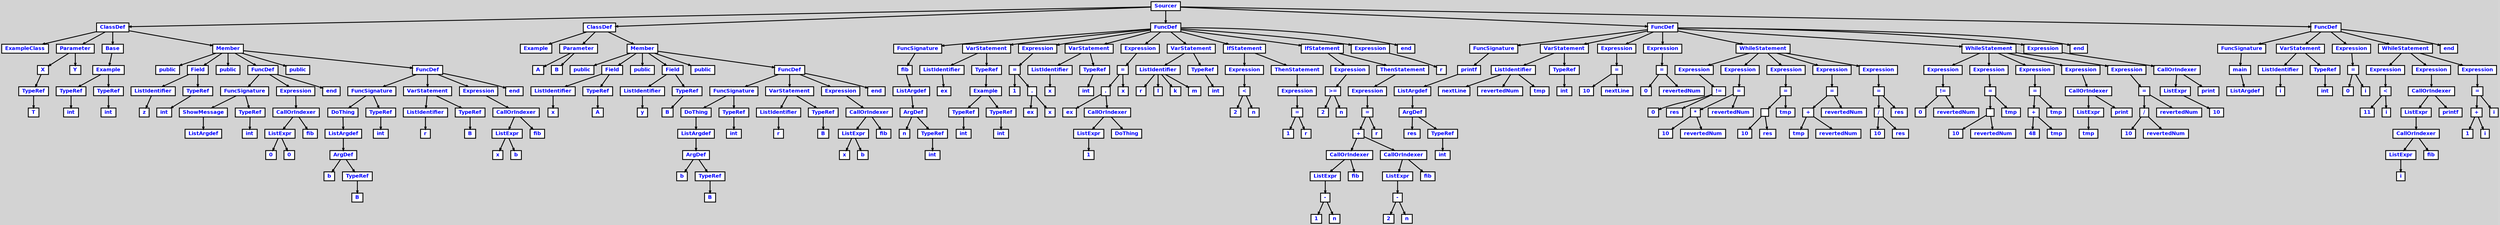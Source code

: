 digraph {

	ordering=out;
	ranksep=.4;
	bgcolor="lightgrey";  node [shape=box, fixedsize=false, fontsize=12, fontname="Helvetica-bold", fontcolor="blue"
	width=.25, height=.25, color="black", fillcolor="white", style="filled, solid, bold"];

	edge [arrowsize=.5, color="black", style="bold"]

	n000012C5984364D0[label="Sourcer"]
	n000012C5984090E0[label="ClassDef"]
	n000012C598408FA8[label="ExampleClass"]
	n000012C598409350[label="Parameter"]
	n000012C598401E50[label="X"]
	n000012C598401D18[label="TypeRef"]
	n000012C598401BE0[label="T"]
	n000012C598401F88[label="Y"]
	n000012C598409488[label="Base"]
	n000012C5984095C0[label="Example"]
	n000012C5984021F8[label="TypeRef"]
	n000012C598401AA8[label="int"]
	n000012C598402468[label="TypeRef"]
	n000012C5984020C0[label="int"]
	n000012C5984096F8[label="Member"]
	n000012C5984025A0[label="public"]
	n000012C598402CF0[label="Field"]
	n000012C598402810[label="ListIdentifier"]
	n000012C5984026D8[label="z"]
	n000012C598402BB8[label="TypeRef"]
	n000012C598402948[label="int"]
	n000012C598402E28[label="public"]
	n000012C5984053F0[label="FuncDef"]
	n000012C598403440[label="FuncSignature"]
	n000012C598403578[label="ShowMessage"]
	n000012C598403098[label="ListArgdef"]
	n000012C598403308[label="TypeRef"]
	n000012C598402F60[label="int"]
	n000012C598405660[label="Expression"]
	n000012C598405798[label="CallOrIndexer"]
	n000012C598404F10[label="ListExpr"]
	n000012C5984047C0[label="0"]
	n000012C598404B68[label="0"]
	n000012C598404688[label="fib"]
	n000012C5984042E0[label="end"]
	n000012C598405A08[label="public"]
	n000012C598408AC8[label="FuncDef"]
	n000012C598406500[label="FuncSignature"]
	n000012C598406638[label="DoThing"]
	n000012C598406158[label="ListArgdef"]
	n000012C598405EE8[label="ArgDef"]
	n000012C598405B40[label="b"]
	n000012C598405DB0[label="TypeRef"]
	n000012C598405C78[label="B"]
	n000012C5984063C8[label="TypeRef"]
	n000012C598406020[label="int"]
	n000012C598406B18[label="VarStatement"]
	n000012C5984068A8[label="ListIdentifier"]
	n000012C598406770[label="r"]
	n000012C598406D88[label="TypeRef"]
	n000012C598406C50[label="B"]
	n000012C598408D38[label="Expression"]
	n000012C598408E70[label="CallOrIndexer"]
	n000012C5984085E8[label="ListExpr"]
	n000012C598407E98[label="x"]
	n000012C598408240[label="b"]
	n000012C598407D60[label="fib"]
	n000012C5984079B8[label="end"]
	n000012C59840E288[label="ClassDef"]
	n000012C59840E150[label="Example"]
	n000012C59840E4F8[label="Parameter"]
	n000012C598409830[label="A"]
	n000012C598409968[label="B"]
	n000012C59840E630[label="Member"]
	n000012C598409AA0[label="public"]
	n000012C59840A1F0[label="Field"]
	n000012C598409D10[label="ListIdentifier"]
	n000012C598409BD8[label="x"]
	n000012C59840A0B8[label="TypeRef"]
	n000012C598409F80[label="A"]
	n000012C59840A328[label="public"]
	n000012C59840AA78[label="Field"]
	n000012C59840A598[label="ListIdentifier"]
	n000012C59840A460[label="y"]
	n000012C59840A940[label="TypeRef"]
	n000012C59840A808[label="B"]
	n000012C59840ABB0[label="public"]
	n000012C59840DC70[label="FuncDef"]
	n000012C59840B6A8[label="FuncSignature"]
	n000012C59840B7E0[label="DoThing"]
	n000012C59840B300[label="ListArgdef"]
	n000012C59840B090[label="ArgDef"]
	n000012C59840ACE8[label="b"]
	n000012C59840AF58[label="TypeRef"]
	n000012C59840AE20[label="B"]
	n000012C59840B570[label="TypeRef"]
	n000012C59840B1C8[label="int"]
	n000012C59840BCC0[label="VarStatement"]
	n000012C59840BA50[label="ListIdentifier"]
	n000012C59840B918[label="r"]
	n000012C59840BF30[label="TypeRef"]
	n000012C59840BDF8[label="B"]
	n000012C59840DEE0[label="Expression"]
	n000012C59840E018[label="CallOrIndexer"]
	n000012C59840D790[label="ListExpr"]
	n000012C59840D040[label="x"]
	n000012C59840D3E8[label="b"]
	n000012C59840CF08[label="fib"]
	n000012C59840CB60[label="end"]
	n000012C59841CB50[label="FuncDef"]
	n000012C59840ED80[label="FuncSignature"]
	n000012C59840EEB8[label="fib"]
	n000012C59840EC48[label="ListArgdef"]
	n000012C59840E9D8[label="ArgDef"]
	n000012C59840E768[label="n"]
	n000012C59840E8A0[label="TypeRef"]
	n000012C59840E3C0[label="int"]
	n000012C59840F740[label="VarStatement"]
	n000012C59840F128[label="ListIdentifier"]
	n000012C59840EFF0[label="ex"]
	n000012C59840FAE8[label="TypeRef"]
	n000012C59840F9B0[label="Example"]
	n000012C59840F608[label="TypeRef"]
	n000012C59840F398[label="int"]
	n000012C59840F878[label="TypeRef"]
	n000012C59840F4D0[label="int"]
	n000012C598410E68[label="Expression"]
	n000012C598410FA0[label="="]
	n000012C598410BF8[label="1"]
	n000012C598410AC0[label="."]
	n000012C598410850[label="ex"]
	n000012C598410718[label="x"]
	n000012C598411480[label="VarStatement"]
	n000012C5984110D8[label="ListIdentifier"]
	n000012C5984105E0[label="x"]
	n000012C5984115B8[label="TypeRef"]
	n000012C598411348[label="int"]
	n000012C598412938[label="Expression"]
	n000012C598413DF0[label="="]
	n000012C598413F28[label="."]
	n000012C598412CE0[label="ex"]
	n000012C598413B80[label="CallOrIndexer"]
	n000012C5984132F8[label="ListExpr"]
	n000012C598412F50[label="1"]
	n000012C598412E18[label="DoThing"]
	n000012C598411960[label="x"]
	n000012C598414678[label="VarStatement"]
	n000012C598413A48[label="ListIdentifier"]
	n000012C598412800[label="r"]
	n000012C598414060[label="l"]
	n000012C598414198[label="k"]
	n000012C5984142D0[label="m"]
	n000012C5984147B0[label="TypeRef"]
	n000012C598414540[label="int"]
	n000012C598416010[label="IfStatement"]
	n000012C598416628[label="Expression"]
	n000012C5984153E0[label="<"]
	n000012C598415650[label="2"]
	n000012C598414B58[label="n"]
	n000012C598416898[label="ThenStatement"]
	n000012C598416280[label="Expression"]
	n000012C598416760[label="="]
	n000012C5984163B8[label="1"]
	n000012C598415B30[label="r"]
	n000012C59841A1E0[label="IfStatement"]
	n000012C59841AF48[label="Expression"]
	n000012C5984174C8[label=">="]
	n000012C598417738[label="2"]
	n000012C598416C40[label="n"]
	n000012C59841C2C8[label="ThenStatement"]
	n000012C59841A318[label="Expression"]
	n000012C59841B080[label="="]
	n000012C59841B2F0[label="+"]
	n000012C59841C670[label="CallOrIndexer"]
	n000012C59841BB78[label="ListExpr"]
	n000012C59841BA40[label="-"]
	n000012C59841BCB0[label="1"]
	n000012C59841B7D0[label="n"]
	n000012C59841B698[label="fib"]
	n000012C59841B1B8[label="CallOrIndexer"]
	n000012C59841ABA0[label="ListExpr"]
	n000012C59841AA68[label="-"]
	n000012C59841ACD8[label="2"]
	n000012C59841A7F8[label="n"]
	n000012C59841A6C0[label="fib"]
	n000012C598417C18[label="r"]
	n000012C59841CC88[label="Expression"]
	n000012C59841C8E0[label="r"]
	n000012C59841C7A8[label="end"]
	n000012C59842F108[label="FuncDef"]
	n000012C59841D510[label="FuncSignature"]
	n000012C59841D648[label="printf"]
	n000012C59841D3D8[label="ListArgdef"]
	n000012C59841D168[label="ArgDef"]
	n000012C59841CEF8[label="res"]
	n000012C59841D030[label="TypeRef"]
	n000012C59841CDC0[label="int"]
	n000012C59841DED0[label="VarStatement"]
	n000012C59841D8B8[label="ListIdentifier"]
	n000012C59841D780[label="nextLine"]
	n000012C59841D9F0[label="revertedNum"]
	n000012C59841DB28[label="tmp"]
	n000012C59841E008[label="TypeRef"]
	n000012C59841DD98[label="int"]
	n000012C59841EB00[label="Expression"]
	n000012C59841EFE0[label="="]
	n000012C59841EC38[label="10"]
	n000012C59841E3B0[label="nextLine"]
	n000012C59841F9A0[label="Expression"]
	n000012C59841FE80[label="="]
	n000012C59841FAD8[label="0"]
	n000012C59841F250[label="revertedNum"]
	n000012C598426138[label="WhileStatement"]
	n000012C5984263A8[label="Expression"]
	n000012C598420978[label="!="]
	n000012C598420BE8[label="0"]
	n000012C5984200F0[label="res"]
	n000012C598421CF8[label="Expression"]
	n000012C598422310[label="="]
	n000012C5984221D8[label="*"]
	n000012C598422448[label="10"]
	n000012C598421F68[label="revertedNum"]
	n000012C5984210C8[label="revertedNum"]
	n000012C598423420[label="Expression"]
	n000012C598423A38[label="="]
	n000012C598423900[label=""]
	n000012C598423B70[label="10"]
	n000012C598423690[label="res"]
	n000012C5984227F0[label="tmp"]
	n000012C598424B48[label="Expression"]
	n000012C598425160[label="="]
	n000012C598425028[label="+"]
	n000012C598425298[label="tmp"]
	n000012C598424DB8[label="revertedNum"]
	n000012C598423F18[label="revertedNum"]
	n000012C598426270[label="Expression"]
	n000012C598426888[label="="]
	n000012C598426750[label="/"]
	n000012C5984269C0[label="10"]
	n000012C5984264E0[label="res"]
	n000012C598425640[label="res"]
	n000012C59842D158[label="WhileStatement"]
	n000012C59842D3C8[label="Expression"]
	n000012C598427728[label="!="]
	n000012C598427998[label="0"]
	n000012C598426EA0[label="revertedNum"]
	n000012C598428AA8[label="Expression"]
	n000012C5984290C0[label="="]
	n000012C598428F88[label=""]
	n000012C5984291F8[label="10"]
	n000012C598428D18[label="revertedNum"]
	n000012C598427E78[label="tmp"]
	n000012C59842A1D0[label="Expression"]
	n000012C59842A7E8[label="="]
	n000012C59842A6B0[label="+"]
	n000012C59842A920[label="48"]
	n000012C59842A440[label="tmp"]
	n000012C5984295A0[label="tmp"]
	n000012C59842C180[label="Expression"]
	n000012C59842C2B8[label="CallOrIndexer"]
	n000012C59842BA30[label="ListExpr"]
	n000012C59842B688[label="tmp"]
	n000012C59842B550[label="print"]
	n000012C59842D290[label="Expression"]
	n000012C59842D8A8[label="="]
	n000012C59842D770[label="/"]
	n000012C59842D9E0[label="10"]
	n000012C59842D500[label="revertedNum"]
	n000012C59842C660[label="revertedNum"]
	n000012C59842F378[label="Expression"]
	n000012C59842F4B0[label="CallOrIndexer"]
	n000012C59842EC28[label="ListExpr"]
	n000012C59842E880[label="10"]
	n000012C59842E748[label="print"]
	n000012C59842E3A0[label="end"]
	n000012C598434C70[label="FuncDef"]
	n000012C59842F858[label="FuncSignature"]
	n000012C59842F990[label="main"]
	n000012C59842F720[label="ListArgdef"]
	n000012C59842FFA8[label="VarStatement"]
	n000012C59842FC00[label="ListIdentifier"]
	n000012C59842FAC8[label="i"]
	n000012C5984300E0[label="TypeRef"]
	n000012C59842FE70[label="int"]
	n000012C598430BD8[label="Expression"]
	n000012C5984310B8[label="="]
	n000012C598430D10[label="0"]
	n000012C598430488[label="i"]
	n000012C5984359D8[label="WhileStatement"]
	n000012C598435C48[label="Expression"]
	n000012C598431BB0[label="<"]
	n000012C598431E20[label="11"]
	n000012C598431328[label="i"]
	n000012C598434A00[label="Expression"]
	n000012C598434B38[label="CallOrIndexer"]
	n000012C598434178[label="ListExpr"]
	n000012C5984342B0[label="CallOrIndexer"]
	n000012C598433A28[label="ListExpr"]
	n000012C598433680[label="i"]
	n000012C598433548[label="fib"]
	n000012C5984332D8[label="printf"]
	n000012C598435B10[label="Expression"]
	n000012C598436128[label="="]
	n000012C598435FF0[label="+"]
	n000012C598436260[label="1"]
	n000012C598435D80[label="i"]
	n000012C598434EE0[label="i"]
	n000012C598430F80[label="end"]

		n000012C5984364D0 -> n000012C5984090E0		// Sourcer -> ClassDef
		n000012C5984090E0 -> n000012C598408FA8		// ClassDef -> ExampleClass
		n000012C5984090E0 -> n000012C598409350		// ClassDef -> Parameter
		n000012C598409350 -> n000012C598401E50		// Parameter -> X
		n000012C598401E50 -> n000012C598401D18		// X -> TypeRef
		n000012C598401D18 -> n000012C598401BE0		// TypeRef -> T
		n000012C598409350 -> n000012C598401F88		// Parameter -> Y
		n000012C5984090E0 -> n000012C598409488		// ClassDef -> Base
		n000012C598409488 -> n000012C5984095C0		// Base -> Example
		n000012C5984095C0 -> n000012C5984021F8		// Example -> TypeRef
		n000012C5984021F8 -> n000012C598401AA8		// TypeRef -> int
		n000012C5984095C0 -> n000012C598402468		// Example -> TypeRef
		n000012C598402468 -> n000012C5984020C0		// TypeRef -> int
		n000012C5984090E0 -> n000012C5984096F8		// ClassDef -> Member
		n000012C5984096F8 -> n000012C5984025A0		// Member -> public
		n000012C5984096F8 -> n000012C598402CF0		// Member -> Field
		n000012C598402CF0 -> n000012C598402810		// Field -> ListIdentifier
		n000012C598402810 -> n000012C5984026D8		// ListIdentifier -> z
		n000012C598402CF0 -> n000012C598402BB8		// Field -> TypeRef
		n000012C598402BB8 -> n000012C598402948		// TypeRef -> int
		n000012C5984096F8 -> n000012C598402E28		// Member -> public
		n000012C5984096F8 -> n000012C5984053F0		// Member -> FuncDef
		n000012C5984053F0 -> n000012C598403440		// FuncDef -> FuncSignature
		n000012C598403440 -> n000012C598403578		// FuncSignature -> ShowMessage
		n000012C598403578 -> n000012C598403098		// ShowMessage -> ListArgdef
		n000012C598403440 -> n000012C598403308		// FuncSignature -> TypeRef
		n000012C598403308 -> n000012C598402F60		// TypeRef -> int
		n000012C5984053F0 -> n000012C598405660		// FuncDef -> Expression
		n000012C598405660 -> n000012C598405798		// Expression -> CallOrIndexer
		n000012C598405798 -> n000012C598404F10		// CallOrIndexer -> ListExpr
		n000012C598404F10 -> n000012C5984047C0		// ListExpr -> 0
		n000012C598404F10 -> n000012C598404B68		// ListExpr -> 0
		n000012C598405798 -> n000012C598404688		// CallOrIndexer -> fib
		n000012C5984053F0 -> n000012C5984042E0		// FuncDef -> end
		n000012C5984096F8 -> n000012C598405A08		// Member -> public
		n000012C5984096F8 -> n000012C598408AC8		// Member -> FuncDef
		n000012C598408AC8 -> n000012C598406500		// FuncDef -> FuncSignature
		n000012C598406500 -> n000012C598406638		// FuncSignature -> DoThing
		n000012C598406638 -> n000012C598406158		// DoThing -> ListArgdef
		n000012C598406158 -> n000012C598405EE8		// ListArgdef -> ArgDef
		n000012C598405EE8 -> n000012C598405B40		// ArgDef -> b
		n000012C598405EE8 -> n000012C598405DB0		// ArgDef -> TypeRef
		n000012C598405DB0 -> n000012C598405C78		// TypeRef -> B
		n000012C598406500 -> n000012C5984063C8		// FuncSignature -> TypeRef
		n000012C5984063C8 -> n000012C598406020		// TypeRef -> int
		n000012C598408AC8 -> n000012C598406B18		// FuncDef -> VarStatement
		n000012C598406B18 -> n000012C5984068A8		// VarStatement -> ListIdentifier
		n000012C5984068A8 -> n000012C598406770		// ListIdentifier -> r
		n000012C598406B18 -> n000012C598406D88		// VarStatement -> TypeRef
		n000012C598406D88 -> n000012C598406C50		// TypeRef -> B
		n000012C598408AC8 -> n000012C598408D38		// FuncDef -> Expression
		n000012C598408D38 -> n000012C598408E70		// Expression -> CallOrIndexer
		n000012C598408E70 -> n000012C5984085E8		// CallOrIndexer -> ListExpr
		n000012C5984085E8 -> n000012C598407E98		// ListExpr -> x
		n000012C5984085E8 -> n000012C598408240		// ListExpr -> b
		n000012C598408E70 -> n000012C598407D60		// CallOrIndexer -> fib
		n000012C598408AC8 -> n000012C5984079B8		// FuncDef -> end
		n000012C5984364D0 -> n000012C59840E288		// Sourcer -> ClassDef
		n000012C59840E288 -> n000012C59840E150		// ClassDef -> Example
		n000012C59840E288 -> n000012C59840E4F8		// ClassDef -> Parameter
		n000012C59840E4F8 -> n000012C598409830		// Parameter -> A
		n000012C59840E4F8 -> n000012C598409968		// Parameter -> B
		n000012C59840E288 -> n000012C59840E630		// ClassDef -> Member
		n000012C59840E630 -> n000012C598409AA0		// Member -> public
		n000012C59840E630 -> n000012C59840A1F0		// Member -> Field
		n000012C59840A1F0 -> n000012C598409D10		// Field -> ListIdentifier
		n000012C598409D10 -> n000012C598409BD8		// ListIdentifier -> x
		n000012C59840A1F0 -> n000012C59840A0B8		// Field -> TypeRef
		n000012C59840A0B8 -> n000012C598409F80		// TypeRef -> A
		n000012C59840E630 -> n000012C59840A328		// Member -> public
		n000012C59840E630 -> n000012C59840AA78		// Member -> Field
		n000012C59840AA78 -> n000012C59840A598		// Field -> ListIdentifier
		n000012C59840A598 -> n000012C59840A460		// ListIdentifier -> y
		n000012C59840AA78 -> n000012C59840A940		// Field -> TypeRef
		n000012C59840A940 -> n000012C59840A808		// TypeRef -> B
		n000012C59840E630 -> n000012C59840ABB0		// Member -> public
		n000012C59840E630 -> n000012C59840DC70		// Member -> FuncDef
		n000012C59840DC70 -> n000012C59840B6A8		// FuncDef -> FuncSignature
		n000012C59840B6A8 -> n000012C59840B7E0		// FuncSignature -> DoThing
		n000012C59840B7E0 -> n000012C59840B300		// DoThing -> ListArgdef
		n000012C59840B300 -> n000012C59840B090		// ListArgdef -> ArgDef
		n000012C59840B090 -> n000012C59840ACE8		// ArgDef -> b
		n000012C59840B090 -> n000012C59840AF58		// ArgDef -> TypeRef
		n000012C59840AF58 -> n000012C59840AE20		// TypeRef -> B
		n000012C59840B6A8 -> n000012C59840B570		// FuncSignature -> TypeRef
		n000012C59840B570 -> n000012C59840B1C8		// TypeRef -> int
		n000012C59840DC70 -> n000012C59840BCC0		// FuncDef -> VarStatement
		n000012C59840BCC0 -> n000012C59840BA50		// VarStatement -> ListIdentifier
		n000012C59840BA50 -> n000012C59840B918		// ListIdentifier -> r
		n000012C59840BCC0 -> n000012C59840BF30		// VarStatement -> TypeRef
		n000012C59840BF30 -> n000012C59840BDF8		// TypeRef -> B
		n000012C59840DC70 -> n000012C59840DEE0		// FuncDef -> Expression
		n000012C59840DEE0 -> n000012C59840E018		// Expression -> CallOrIndexer
		n000012C59840E018 -> n000012C59840D790		// CallOrIndexer -> ListExpr
		n000012C59840D790 -> n000012C59840D040		// ListExpr -> x
		n000012C59840D790 -> n000012C59840D3E8		// ListExpr -> b
		n000012C59840E018 -> n000012C59840CF08		// CallOrIndexer -> fib
		n000012C59840DC70 -> n000012C59840CB60		// FuncDef -> end
		n000012C5984364D0 -> n000012C59841CB50		// Sourcer -> FuncDef
		n000012C59841CB50 -> n000012C59840ED80		// FuncDef -> FuncSignature
		n000012C59840ED80 -> n000012C59840EEB8		// FuncSignature -> fib
		n000012C59840EEB8 -> n000012C59840EC48		// fib -> ListArgdef
		n000012C59840EC48 -> n000012C59840E9D8		// ListArgdef -> ArgDef
		n000012C59840E9D8 -> n000012C59840E768		// ArgDef -> n
		n000012C59840E9D8 -> n000012C59840E8A0		// ArgDef -> TypeRef
		n000012C59840E8A0 -> n000012C59840E3C0		// TypeRef -> int
		n000012C59841CB50 -> n000012C59840F740		// FuncDef -> VarStatement
		n000012C59840F740 -> n000012C59840F128		// VarStatement -> ListIdentifier
		n000012C59840F128 -> n000012C59840EFF0		// ListIdentifier -> ex
		n000012C59840F740 -> n000012C59840FAE8		// VarStatement -> TypeRef
		n000012C59840FAE8 -> n000012C59840F9B0		// TypeRef -> Example
		n000012C59840F9B0 -> n000012C59840F608		// Example -> TypeRef
		n000012C59840F608 -> n000012C59840F398		// TypeRef -> int
		n000012C59840F9B0 -> n000012C59840F878		// Example -> TypeRef
		n000012C59840F878 -> n000012C59840F4D0		// TypeRef -> int
		n000012C59841CB50 -> n000012C598410E68		// FuncDef -> Expression
		n000012C598410E68 -> n000012C598410FA0		// Expression -> =
		n000012C598410FA0 -> n000012C598410BF8		// = -> 1
		n000012C598410FA0 -> n000012C598410AC0		// = -> .
		n000012C598410AC0 -> n000012C598410850		// . -> ex
		n000012C598410AC0 -> n000012C598410718		// . -> x
		n000012C59841CB50 -> n000012C598411480		// FuncDef -> VarStatement
		n000012C598411480 -> n000012C5984110D8		// VarStatement -> ListIdentifier
		n000012C5984110D8 -> n000012C5984105E0		// ListIdentifier -> x
		n000012C598411480 -> n000012C5984115B8		// VarStatement -> TypeRef
		n000012C5984115B8 -> n000012C598411348		// TypeRef -> int
		n000012C59841CB50 -> n000012C598412938		// FuncDef -> Expression
		n000012C598412938 -> n000012C598413DF0		// Expression -> =
		n000012C598413DF0 -> n000012C598413F28		// = -> .
		n000012C598413F28 -> n000012C598412CE0		// . -> ex
		n000012C598413F28 -> n000012C598413B80		// . -> CallOrIndexer
		n000012C598413B80 -> n000012C5984132F8		// CallOrIndexer -> ListExpr
		n000012C5984132F8 -> n000012C598412F50		// ListExpr -> 1
		n000012C598413B80 -> n000012C598412E18		// CallOrIndexer -> DoThing
		n000012C598413DF0 -> n000012C598411960		// = -> x
		n000012C59841CB50 -> n000012C598414678		// FuncDef -> VarStatement
		n000012C598414678 -> n000012C598413A48		// VarStatement -> ListIdentifier
		n000012C598413A48 -> n000012C598412800		// ListIdentifier -> r
		n000012C598413A48 -> n000012C598414060		// ListIdentifier -> l
		n000012C598413A48 -> n000012C598414198		// ListIdentifier -> k
		n000012C598413A48 -> n000012C5984142D0		// ListIdentifier -> m
		n000012C598414678 -> n000012C5984147B0		// VarStatement -> TypeRef
		n000012C5984147B0 -> n000012C598414540		// TypeRef -> int
		n000012C59841CB50 -> n000012C598416010		// FuncDef -> IfStatement
		n000012C598416010 -> n000012C598416628		// IfStatement -> Expression
		n000012C598416628 -> n000012C5984153E0		// Expression -> <
		n000012C5984153E0 -> n000012C598415650		// < -> 2
		n000012C5984153E0 -> n000012C598414B58		// < -> n
		n000012C598416010 -> n000012C598416898		// IfStatement -> ThenStatement
		n000012C598416898 -> n000012C598416280		// ThenStatement -> Expression
		n000012C598416280 -> n000012C598416760		// Expression -> =
		n000012C598416760 -> n000012C5984163B8		// = -> 1
		n000012C598416760 -> n000012C598415B30		// = -> r
		n000012C59841CB50 -> n000012C59841A1E0		// FuncDef -> IfStatement
		n000012C59841A1E0 -> n000012C59841AF48		// IfStatement -> Expression
		n000012C59841AF48 -> n000012C5984174C8		// Expression -> >=
		n000012C5984174C8 -> n000012C598417738		// >= -> 2
		n000012C5984174C8 -> n000012C598416C40		// >= -> n
		n000012C59841A1E0 -> n000012C59841C2C8		// IfStatement -> ThenStatement
		n000012C59841C2C8 -> n000012C59841A318		// ThenStatement -> Expression
		n000012C59841A318 -> n000012C59841B080		// Expression -> =
		n000012C59841B080 -> n000012C59841B2F0		// = -> +
		n000012C59841B2F0 -> n000012C59841C670		// + -> CallOrIndexer
		n000012C59841C670 -> n000012C59841BB78		// CallOrIndexer -> ListExpr
		n000012C59841BB78 -> n000012C59841BA40		// ListExpr -> -
		n000012C59841BA40 -> n000012C59841BCB0		// - -> 1
		n000012C59841BA40 -> n000012C59841B7D0		// - -> n
		n000012C59841C670 -> n000012C59841B698		// CallOrIndexer -> fib
		n000012C59841B2F0 -> n000012C59841B1B8		// + -> CallOrIndexer
		n000012C59841B1B8 -> n000012C59841ABA0		// CallOrIndexer -> ListExpr
		n000012C59841ABA0 -> n000012C59841AA68		// ListExpr -> -
		n000012C59841AA68 -> n000012C59841ACD8		// - -> 2
		n000012C59841AA68 -> n000012C59841A7F8		// - -> n
		n000012C59841B1B8 -> n000012C59841A6C0		// CallOrIndexer -> fib
		n000012C59841B080 -> n000012C598417C18		// = -> r
		n000012C59841CB50 -> n000012C59841CC88		// FuncDef -> Expression
		n000012C59841CC88 -> n000012C59841C8E0		// Expression -> r
		n000012C59841CB50 -> n000012C59841C7A8		// FuncDef -> end
		n000012C5984364D0 -> n000012C59842F108		// Sourcer -> FuncDef
		n000012C59842F108 -> n000012C59841D510		// FuncDef -> FuncSignature
		n000012C59841D510 -> n000012C59841D648		// FuncSignature -> printf
		n000012C59841D648 -> n000012C59841D3D8		// printf -> ListArgdef
		n000012C59841D3D8 -> n000012C59841D168		// ListArgdef -> ArgDef
		n000012C59841D168 -> n000012C59841CEF8		// ArgDef -> res
		n000012C59841D168 -> n000012C59841D030		// ArgDef -> TypeRef
		n000012C59841D030 -> n000012C59841CDC0		// TypeRef -> int
		n000012C59842F108 -> n000012C59841DED0		// FuncDef -> VarStatement
		n000012C59841DED0 -> n000012C59841D8B8		// VarStatement -> ListIdentifier
		n000012C59841D8B8 -> n000012C59841D780		// ListIdentifier -> nextLine
		n000012C59841D8B8 -> n000012C59841D9F0		// ListIdentifier -> revertedNum
		n000012C59841D8B8 -> n000012C59841DB28		// ListIdentifier -> tmp
		n000012C59841DED0 -> n000012C59841E008		// VarStatement -> TypeRef
		n000012C59841E008 -> n000012C59841DD98		// TypeRef -> int
		n000012C59842F108 -> n000012C59841EB00		// FuncDef -> Expression
		n000012C59841EB00 -> n000012C59841EFE0		// Expression -> =
		n000012C59841EFE0 -> n000012C59841EC38		// = -> 10
		n000012C59841EFE0 -> n000012C59841E3B0		// = -> nextLine
		n000012C59842F108 -> n000012C59841F9A0		// FuncDef -> Expression
		n000012C59841F9A0 -> n000012C59841FE80		// Expression -> =
		n000012C59841FE80 -> n000012C59841FAD8		// = -> 0
		n000012C59841FE80 -> n000012C59841F250		// = -> revertedNum
		n000012C59842F108 -> n000012C598426138		// FuncDef -> WhileStatement
		n000012C598426138 -> n000012C5984263A8		// WhileStatement -> Expression
		n000012C5984263A8 -> n000012C598420978		// Expression -> !=
		n000012C598420978 -> n000012C598420BE8		// != -> 0
		n000012C598420978 -> n000012C5984200F0		// != -> res
		n000012C598426138 -> n000012C598421CF8		// WhileStatement -> Expression
		n000012C598421CF8 -> n000012C598422310		// Expression -> =
		n000012C598422310 -> n000012C5984221D8		// = -> *
		n000012C5984221D8 -> n000012C598422448		// * -> 10
		n000012C5984221D8 -> n000012C598421F68		// * -> revertedNum
		n000012C598422310 -> n000012C5984210C8		// = -> revertedNum
		n000012C598426138 -> n000012C598423420		// WhileStatement -> Expression
		n000012C598423420 -> n000012C598423A38		// Expression -> =
		n000012C598423A38 -> n000012C598423900		// = -> 
		n000012C598423900 -> n000012C598423B70		// > 10
		n000012C598423900 -> n000012C598423690		// > res
		n000012C598423A38 -> n000012C5984227F0		// = -> tmp
		n000012C598426138 -> n000012C598424B48		// WhileStatement -> Expression
		n000012C598424B48 -> n000012C598425160		// Expression -> =
		n000012C598425160 -> n000012C598425028		// = -> +
		n000012C598425028 -> n000012C598425298		// + -> tmp
		n000012C598425028 -> n000012C598424DB8		// + -> revertedNum
		n000012C598425160 -> n000012C598423F18		// = -> revertedNum
		n000012C598426138 -> n000012C598426270		// WhileStatement -> Expression
		n000012C598426270 -> n000012C598426888		// Expression -> =
		n000012C598426888 -> n000012C598426750		// = -> /
		n000012C598426750 -> n000012C5984269C0		// / -> 10
		n000012C598426750 -> n000012C5984264E0		// / -> res
		n000012C598426888 -> n000012C598425640		// = -> res
		n000012C59842F108 -> n000012C59842D158		// FuncDef -> WhileStatement
		n000012C59842D158 -> n000012C59842D3C8		// WhileStatement -> Expression
		n000012C59842D3C8 -> n000012C598427728		// Expression -> !=
		n000012C598427728 -> n000012C598427998		// != -> 0
		n000012C598427728 -> n000012C598426EA0		// != -> revertedNum
		n000012C59842D158 -> n000012C598428AA8		// WhileStatement -> Expression
		n000012C598428AA8 -> n000012C5984290C0		// Expression -> =
		n000012C5984290C0 -> n000012C598428F88		// = -> 
		n000012C598428F88 -> n000012C5984291F8		// > 10
		n000012C598428F88 -> n000012C598428D18		// > revertedNum
		n000012C5984290C0 -> n000012C598427E78		// = -> tmp
		n000012C59842D158 -> n000012C59842A1D0		// WhileStatement -> Expression
		n000012C59842A1D0 -> n000012C59842A7E8		// Expression -> =
		n000012C59842A7E8 -> n000012C59842A6B0		// = -> +
		n000012C59842A6B0 -> n000012C59842A920		// + -> 48
		n000012C59842A6B0 -> n000012C59842A440		// + -> tmp
		n000012C59842A7E8 -> n000012C5984295A0		// = -> tmp
		n000012C59842D158 -> n000012C59842C180		// WhileStatement -> Expression
		n000012C59842C180 -> n000012C59842C2B8		// Expression -> CallOrIndexer
		n000012C59842C2B8 -> n000012C59842BA30		// CallOrIndexer -> ListExpr
		n000012C59842BA30 -> n000012C59842B688		// ListExpr -> tmp
		n000012C59842C2B8 -> n000012C59842B550		// CallOrIndexer -> print
		n000012C59842D158 -> n000012C59842D290		// WhileStatement -> Expression
		n000012C59842D290 -> n000012C59842D8A8		// Expression -> =
		n000012C59842D8A8 -> n000012C59842D770		// = -> /
		n000012C59842D770 -> n000012C59842D9E0		// / -> 10
		n000012C59842D770 -> n000012C59842D500		// / -> revertedNum
		n000012C59842D8A8 -> n000012C59842C660		// = -> revertedNum
		n000012C59842F108 -> n000012C59842F378		// FuncDef -> Expression
		n000012C59842F378 -> n000012C59842F4B0		// Expression -> CallOrIndexer
		n000012C59842F4B0 -> n000012C59842EC28		// CallOrIndexer -> ListExpr
		n000012C59842EC28 -> n000012C59842E880		// ListExpr -> 10
		n000012C59842F4B0 -> n000012C59842E748		// CallOrIndexer -> print
		n000012C59842F108 -> n000012C59842E3A0		// FuncDef -> end
		n000012C5984364D0 -> n000012C598434C70		// Sourcer -> FuncDef
		n000012C598434C70 -> n000012C59842F858		// FuncDef -> FuncSignature
		n000012C59842F858 -> n000012C59842F990		// FuncSignature -> main
		n000012C59842F990 -> n000012C59842F720		// main -> ListArgdef
		n000012C598434C70 -> n000012C59842FFA8		// FuncDef -> VarStatement
		n000012C59842FFA8 -> n000012C59842FC00		// VarStatement -> ListIdentifier
		n000012C59842FC00 -> n000012C59842FAC8		// ListIdentifier -> i
		n000012C59842FFA8 -> n000012C5984300E0		// VarStatement -> TypeRef
		n000012C5984300E0 -> n000012C59842FE70		// TypeRef -> int
		n000012C598434C70 -> n000012C598430BD8		// FuncDef -> Expression
		n000012C598430BD8 -> n000012C5984310B8		// Expression -> =
		n000012C5984310B8 -> n000012C598430D10		// = -> 0
		n000012C5984310B8 -> n000012C598430488		// = -> i
		n000012C598434C70 -> n000012C5984359D8		// FuncDef -> WhileStatement
		n000012C5984359D8 -> n000012C598435C48		// WhileStatement -> Expression
		n000012C598435C48 -> n000012C598431BB0		// Expression -> <
		n000012C598431BB0 -> n000012C598431E20		// < -> 11
		n000012C598431BB0 -> n000012C598431328		// < -> i
		n000012C5984359D8 -> n000012C598434A00		// WhileStatement -> Expression
		n000012C598434A00 -> n000012C598434B38		// Expression -> CallOrIndexer
		n000012C598434B38 -> n000012C598434178		// CallOrIndexer -> ListExpr
		n000012C598434178 -> n000012C5984342B0		// ListExpr -> CallOrIndexer
		n000012C5984342B0 -> n000012C598433A28		// CallOrIndexer -> ListExpr
		n000012C598433A28 -> n000012C598433680		// ListExpr -> i
		n000012C5984342B0 -> n000012C598433548		// CallOrIndexer -> fib
		n000012C598434B38 -> n000012C5984332D8		// CallOrIndexer -> printf
		n000012C5984359D8 -> n000012C598435B10		// WhileStatement -> Expression
		n000012C598435B10 -> n000012C598436128		// Expression -> =
		n000012C598436128 -> n000012C598435FF0		// = -> +
		n000012C598435FF0 -> n000012C598436260		// + -> 1
		n000012C598435FF0 -> n000012C598435D80		// + -> i
		n000012C598436128 -> n000012C598434EE0		// = -> i
		n000012C598434C70 -> n000012C598430F80		// FuncDef -> end

}